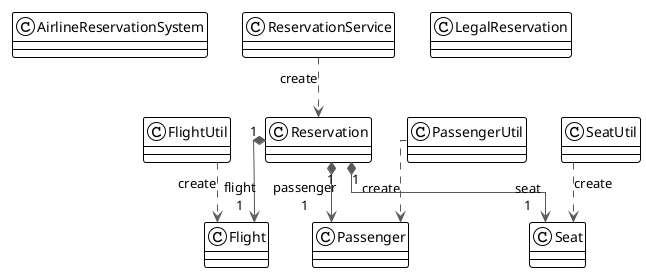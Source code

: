 @startuml

!theme plain
top to bottom direction
skinparam linetype ortho

class AirlineReservationSystem
class Flight
class FlightUtil
class LegalReservation
class Passenger
class PassengerUtil
class Reservation
class ReservationService
class Seat
class SeatUtil

FlightUtil                -[#595959,dashed]->  Flight                   : "«create»"
PassengerUtil             -[#595959,dashed]->  Passenger                : "«create»"
Reservation              "1" *-[#595959,plain]-> "flight\n1" Flight                   
Reservation              "1" *-[#595959,plain]-> "passenger\n1" Passenger                
Reservation              "1" *-[#595959,plain]-> "seat\n1" Seat                     
ReservationService        -[#595959,dashed]->  Reservation              : "«create»"
SeatUtil                  -[#595959,dashed]->  Seat                     : "«create»"
@enduml
